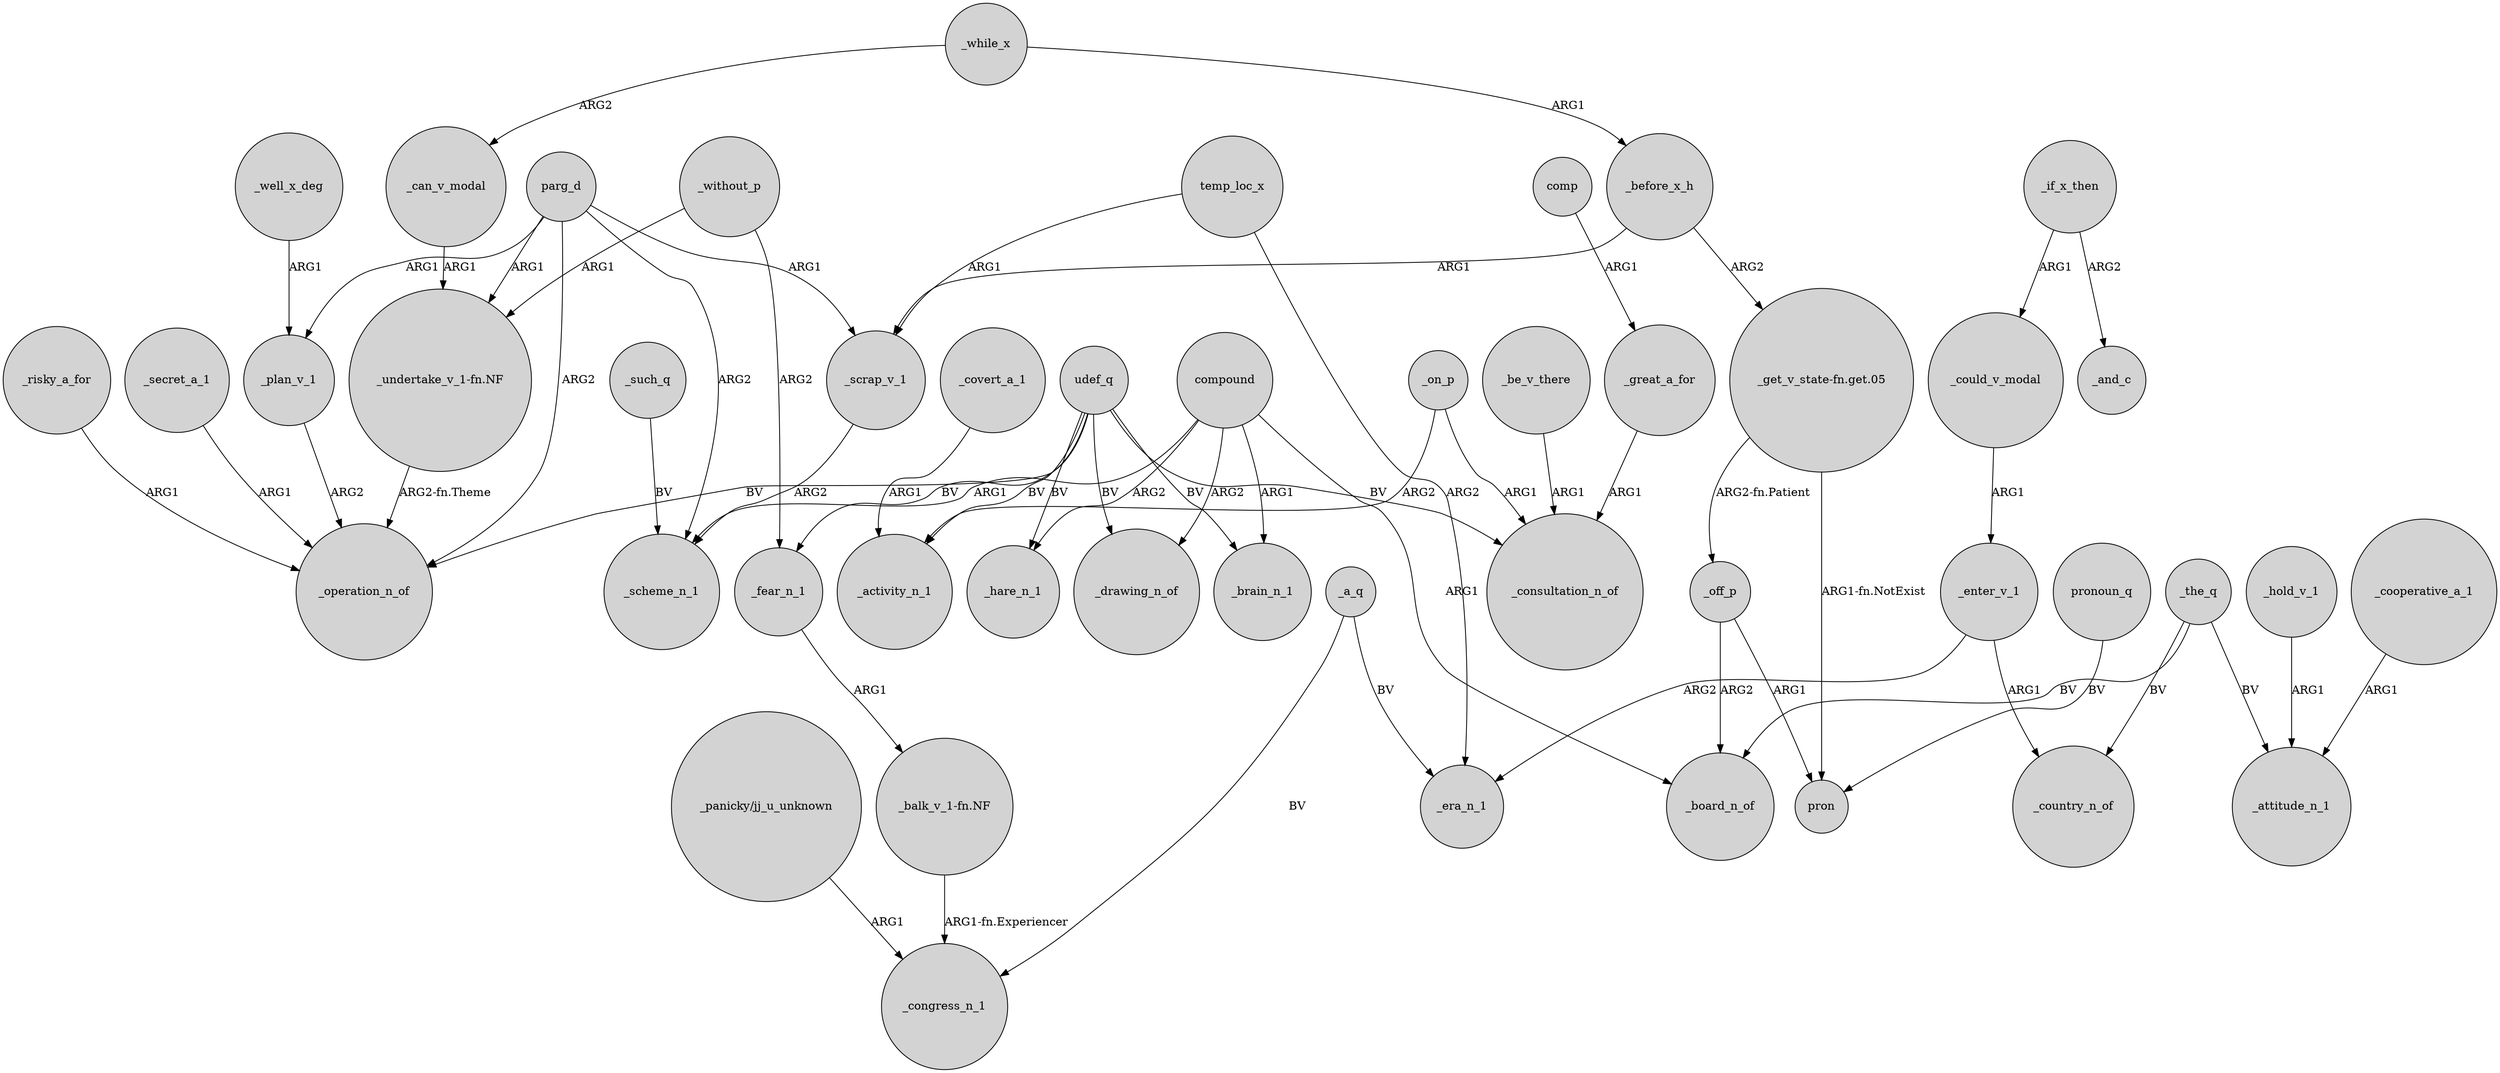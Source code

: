 digraph {
	node [shape=circle style=filled]
	_can_v_modal -> "_undertake_v_1-fn.NF" [label=ARG1]
	parg_d -> _operation_n_of [label=ARG2]
	compound -> _drawing_n_of [label=ARG2]
	udef_q -> _activity_n_1 [label=BV]
	temp_loc_x -> _era_n_1 [label=ARG2]
	"_get_v_state-fn.get.05" -> _off_p [label="ARG2-fn.Patient"]
	compound -> _board_n_of [label=ARG1]
	_covert_a_1 -> _activity_n_1 [label=ARG1]
	_hold_v_1 -> _attitude_n_1 [label=ARG1]
	_the_q -> _attitude_n_1 [label=BV]
	_off_p -> _board_n_of [label=ARG2]
	parg_d -> _plan_v_1 [label=ARG1]
	"_panicky/jj_u_unknown" -> _congress_n_1 [label=ARG1]
	_a_q -> _congress_n_1 [label=BV]
	_could_v_modal -> _enter_v_1 [label=ARG1]
	_before_x_h -> _scrap_v_1 [label=ARG1]
	_if_x_then -> _could_v_modal [label=ARG1]
	compound -> _scheme_n_1 [label=ARG1]
	comp -> _great_a_for [label=ARG1]
	_be_v_there -> _consultation_n_of [label=ARG1]
	compound -> _hare_n_1 [label=ARG2]
	_enter_v_1 -> _country_n_of [label=ARG1]
	"_get_v_state-fn.get.05" -> pron [label="ARG1-fn.NotExist"]
	udef_q -> _fear_n_1 [label=BV]
	_a_q -> _era_n_1 [label=BV]
	_on_p -> _consultation_n_of [label=ARG1]
	_secret_a_1 -> _operation_n_of [label=ARG1]
	_without_p -> "_undertake_v_1-fn.NF" [label=ARG1]
	pronoun_q -> pron [label=BV]
	_the_q -> _country_n_of [label=BV]
	_cooperative_a_1 -> _attitude_n_1 [label=ARG1]
	parg_d -> _scrap_v_1 [label=ARG1]
	udef_q -> _consultation_n_of [label=BV]
	_the_q -> _board_n_of [label=BV]
	_enter_v_1 -> _era_n_1 [label=ARG2]
	parg_d -> "_undertake_v_1-fn.NF" [label=ARG1]
	_such_q -> _scheme_n_1 [label=BV]
	compound -> _brain_n_1 [label=ARG1]
	udef_q -> _drawing_n_of [label=BV]
	_plan_v_1 -> _operation_n_of [label=ARG2]
	_before_x_h -> "_get_v_state-fn.get.05" [label=ARG2]
	"_balk_v_1-fn.NF" -> _congress_n_1 [label="ARG1-fn.Experiencer"]
	_if_x_then -> _and_c [label=ARG2]
	_great_a_for -> _consultation_n_of [label=ARG1]
	udef_q -> _hare_n_1 [label=BV]
	_without_p -> _fear_n_1 [label=ARG2]
	_while_x -> _before_x_h [label=ARG1]
	_while_x -> _can_v_modal [label=ARG2]
	_fear_n_1 -> "_balk_v_1-fn.NF" [label=ARG1]
	"_undertake_v_1-fn.NF" -> _operation_n_of [label="ARG2-fn.Theme"]
	_on_p -> _activity_n_1 [label=ARG2]
	udef_q -> _brain_n_1 [label=BV]
	_scrap_v_1 -> _scheme_n_1 [label=ARG2]
	_risky_a_for -> _operation_n_of [label=ARG1]
	_off_p -> pron [label=ARG1]
	udef_q -> _operation_n_of [label=BV]
	temp_loc_x -> _scrap_v_1 [label=ARG1]
	parg_d -> _scheme_n_1 [label=ARG2]
	_well_x_deg -> _plan_v_1 [label=ARG1]
}
